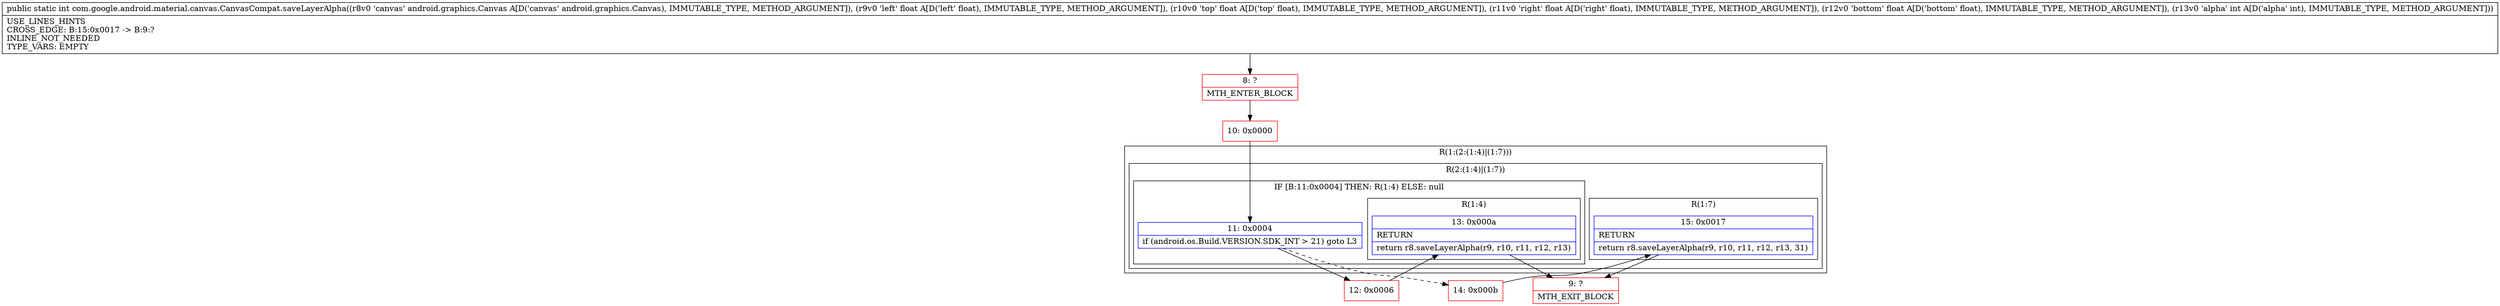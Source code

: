 digraph "CFG forcom.google.android.material.canvas.CanvasCompat.saveLayerAlpha(Landroid\/graphics\/Canvas;FFFFI)I" {
subgraph cluster_Region_206489003 {
label = "R(1:(2:(1:4)|(1:7)))";
node [shape=record,color=blue];
subgraph cluster_Region_601279026 {
label = "R(2:(1:4)|(1:7))";
node [shape=record,color=blue];
subgraph cluster_IfRegion_1811226210 {
label = "IF [B:11:0x0004] THEN: R(1:4) ELSE: null";
node [shape=record,color=blue];
Node_11 [shape=record,label="{11\:\ 0x0004|if (android.os.Build.VERSION.SDK_INT \> 21) goto L3\l}"];
subgraph cluster_Region_1971571193 {
label = "R(1:4)";
node [shape=record,color=blue];
Node_13 [shape=record,label="{13\:\ 0x000a|RETURN\l|return r8.saveLayerAlpha(r9, r10, r11, r12, r13)\l}"];
}
}
subgraph cluster_Region_261765503 {
label = "R(1:7)";
node [shape=record,color=blue];
Node_15 [shape=record,label="{15\:\ 0x0017|RETURN\l|return r8.saveLayerAlpha(r9, r10, r11, r12, r13, 31)\l}"];
}
}
}
Node_8 [shape=record,color=red,label="{8\:\ ?|MTH_ENTER_BLOCK\l}"];
Node_10 [shape=record,color=red,label="{10\:\ 0x0000}"];
Node_12 [shape=record,color=red,label="{12\:\ 0x0006}"];
Node_9 [shape=record,color=red,label="{9\:\ ?|MTH_EXIT_BLOCK\l}"];
Node_14 [shape=record,color=red,label="{14\:\ 0x000b}"];
MethodNode[shape=record,label="{public static int com.google.android.material.canvas.CanvasCompat.saveLayerAlpha((r8v0 'canvas' android.graphics.Canvas A[D('canvas' android.graphics.Canvas), IMMUTABLE_TYPE, METHOD_ARGUMENT]), (r9v0 'left' float A[D('left' float), IMMUTABLE_TYPE, METHOD_ARGUMENT]), (r10v0 'top' float A[D('top' float), IMMUTABLE_TYPE, METHOD_ARGUMENT]), (r11v0 'right' float A[D('right' float), IMMUTABLE_TYPE, METHOD_ARGUMENT]), (r12v0 'bottom' float A[D('bottom' float), IMMUTABLE_TYPE, METHOD_ARGUMENT]), (r13v0 'alpha' int A[D('alpha' int), IMMUTABLE_TYPE, METHOD_ARGUMENT]))  | USE_LINES_HINTS\lCROSS_EDGE: B:15:0x0017 \-\> B:9:?\lINLINE_NOT_NEEDED\lTYPE_VARS: EMPTY\l}"];
MethodNode -> Node_8;Node_11 -> Node_12;
Node_11 -> Node_14[style=dashed];
Node_13 -> Node_9;
Node_15 -> Node_9;
Node_8 -> Node_10;
Node_10 -> Node_11;
Node_12 -> Node_13;
Node_14 -> Node_15;
}

